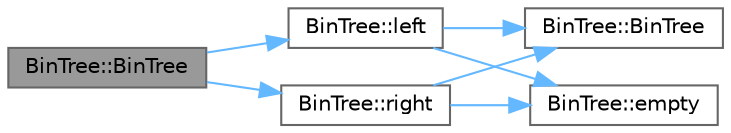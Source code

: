 digraph "BinTree::BinTree"
{
 // LATEX_PDF_SIZE
  bgcolor="transparent";
  edge [fontname=Helvetica,fontsize=10,labelfontname=Helvetica,labelfontsize=10];
  node [fontname=Helvetica,fontsize=10,shape=box,height=0.2,width=0.4];
  rankdir="LR";
  Node1 [id="Node000001",label="BinTree::BinTree",height=0.2,width=0.4,color="gray40", fillcolor="grey60", style="filled", fontcolor="black",tooltip=" "];
  Node1 -> Node2 [id="edge1_Node000001_Node000002",color="steelblue1",style="solid",tooltip=" "];
  Node2 [id="Node000002",label="BinTree::left",height=0.2,width=0.4,color="grey40", fillcolor="white", style="filled",URL="$classBinTree.html#a82108db4c1b08d1f111027788c196d4e",tooltip=" "];
  Node2 -> Node3 [id="edge2_Node000002_Node000003",color="steelblue1",style="solid",tooltip=" "];
  Node3 [id="Node000003",label="BinTree::BinTree",height=0.2,width=0.4,color="grey40", fillcolor="white", style="filled",URL="$classBinTree.html#a47eef22d29cd023449d97c073c08e5b6",tooltip=" "];
  Node2 -> Node4 [id="edge3_Node000002_Node000004",color="steelblue1",style="solid",tooltip=" "];
  Node4 [id="Node000004",label="BinTree::empty",height=0.2,width=0.4,color="grey40", fillcolor="white", style="filled",URL="$classBinTree.html#a74cda259ba5c25b8ee38ed4dc33e4fad",tooltip=" "];
  Node1 -> Node5 [id="edge4_Node000001_Node000005",color="steelblue1",style="solid",tooltip=" "];
  Node5 [id="Node000005",label="BinTree::right",height=0.2,width=0.4,color="grey40", fillcolor="white", style="filled",URL="$classBinTree.html#aff8e96651b27284c329667b5ad3e4d0b",tooltip=" "];
  Node5 -> Node3 [id="edge5_Node000005_Node000003",color="steelblue1",style="solid",tooltip=" "];
  Node5 -> Node4 [id="edge6_Node000005_Node000004",color="steelblue1",style="solid",tooltip=" "];
}
